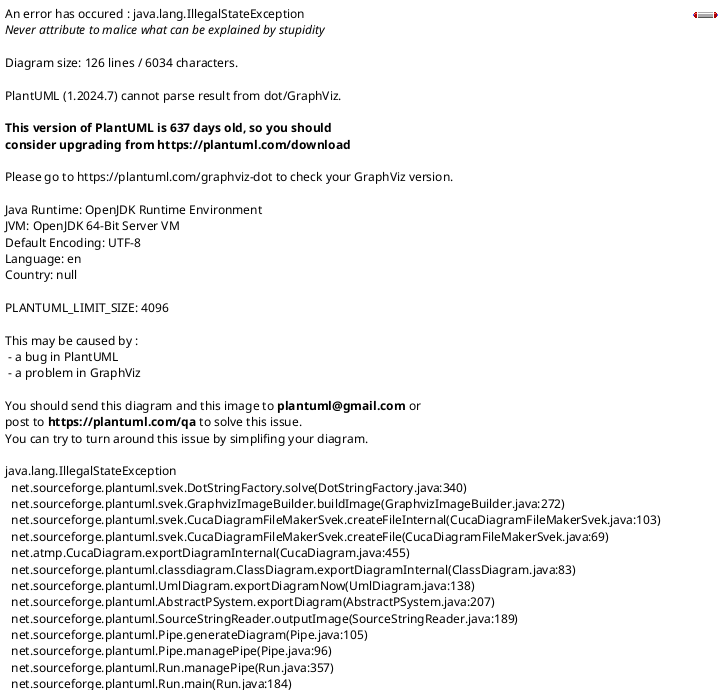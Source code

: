 @startuml


skinparam linetype polyline
skinparam linetype ortho

title: Partitioner
package org.springframework.batch.core.partition <<Frame>> {
    interface PartitionHandler {
        + Collection<StepExecution> handle(StepExecutionSplitter stepSplitter,StepExecution stepExecution) throws Exception
    }    
    class AbstractPartitionHandler implements PartitionHandler {
        # abstract Set<StepExecution> doHandle(StepExecution managerStepExecution,Set<StepExecution> partitionStepExecutions) throws Exception
        + Collection<StepExecution> handle(final StepExecutionSplitter stepSplitter,final StepExecution managerStepExecution) throws Exception
    }
    note right
    Set<StepExecution> stepExecutions = stepSplitter.split(managerStepExecution, gridSize)
    return doHandle(managerStepExecution, stepExecutions)
    end note

    class TaskExecutorPartitionHandler extends AbstractPartitionHandler implements StepHolder, InitializingBean {
        - TaskExecutor taskExecutor = new SyncTaskExecutor()
        - Step step
        # Set<StepExecution> doHandle(StepExecution managerStepExecution,Set<StepExecution> partitionStepExecutions) throws Exception
        # FutureTask<StepExecution> createTask(final Step step, final StepExecution stepExecution)
    }
    note right 
    class TaskExecutorPartitionHandler extends AbstractPartitionHandler implements StepHolder, InitializingBean {
        private TaskExecutor taskExecutor = new SyncTaskExecutor();

        protected Set<StepExecution> doHandle(StepExecution managerStepExecution, Set<StepExecution> partitionStepExecutions) throws Exception {
            Set<Future<StepExecution>> tasks = new HashSet<>(getGridSize());
            for (StepExecution stepExecution : partitionStepExecutions) {
                FutureTask<StepExecution> task = createTask(step, stepExecution);
                taskExecutor.execute(task);
                tasks.add(task);
            }
        }
    }
    end note
    interface StepExecutionSplitter {
        + String getStepName()
        + Set<StepExecution> split(StepExecution stepExecution,int gridSize) throws JobExecutionException
    }
    class SimpleStepExecutionSplitter implements StepExecutionSplitter, InitializingBean {
        - {static} String STEP_NAME_SEPARATOR = ":"
        - JobRepository jobRepository
        - String stepName
        - Partitioner partitioner
        + SimpleStepExecutionSplitter(JobRepository jobRepository, boolean allowStartIfComplete, String stepName,Partitioner partitioner)
        + Set<StepExecution> split(StepExecution stepExecution, int gridSize) throws JobExecutionException
    }
    interface Partitioner {
        + Map<String, ExecutionContext> partition(int gridSize)
    }
    interface PartitionNameProvider {
         + Collection<String> getPartitionNames(int gridSize)
    }
    class SimplePartitioner implements Partitioner {
     - static final String PARTITION_KEY = "partition"
     + Map<String, ExecutionContext> partition(int gridSize)
    }
    class MultiResourcePartitioner implements Partitioner {
     - static final String DEFAULT_KEY_NAME = "fileName"
     - static final String PARTITION_KEY = "partition"
     - Resource[] resources = new Resource[0]
     - String keyName = DEFAULT_KEY_NAME
     + Map<String, ExecutionContext> partition(int gridSize)
    }
    
    MultiResourcePartitioner -down-> Partitioner : partition(int gridSize)
    SimplePartitioner -down-> Partitioner : partition(int gridSize)
    AbstractPartitionHandler -down-> PartitionHandler : doHandle(StepExecution managerStepExecution,Set<StepExecution> partitionStepExecutions)
}


package org.springframework.batch.integration.partition <<Frame>> {

    class MessageChannelPartitionHandler extends AbstractPartitionHandler implements InitializingBean {
        - MessagingTemplate messagingGateway
        - PollableChannel replyChannel
        - String stepName
        - long pollInterval = 10000
        - JobExplorer jobExplorer
        - DataSource dataSource
        + void afterPropertiesSet()
        # Set<StepExecution> doHandle(StepExecution managerStepExecution,Set<StepExecution> partitionStepExecutions) throws Exception
        - Set<StepExecution> pollReplies(final StepExecution managerStepExecution, final Set<StepExecution> split) throws Exception
        - Set<StepExecution> receiveReplies(PollableChannel currentReplyChannel)
        - Message<StepExecutionRequest> createMessage(int sequenceNumber, int sequenceSize,StepExecutionRequest stepExecutionRequest, PollableChannel replyChannel)
    }
    note right
    import org.springframework.batch.poller.DirectPoller;
    import org.springframework.batch.poller.Poller;
    import org.springframework.integration.annotation.Aggregator;
    import org.springframework.integration.annotation.MessageEndpoint;
    import org.springframework.integration.annotation.Payloads;
    import org.springframework.integration.channel.QueueChannel;
    import org.springframework.integration.core.MessagingTemplate;

    for (StepExecution stepExecution : partitionStepExecutions) {
        Message<StepExecutionRequest> request = createMessage(count++, partitionStepExecutions.size(),new StepExecutionRequest(stepName, stepExecution.getJobExecutionId(), stepExecution.getId()),replyChannel);
        messagingGateway.send(request);
    }
    end note
    class StepExecutionRequestHandler {
        - JobExplorer jobExplorer
        - StepLocator stepLocator
        + StepExecution handle(StepExecutionRequest request)
    }
    note right
    @MessageEndpoint
    public class StepExecutionRequestHandler {
	    @ServiceActivator
	    public StepExecution handle(StepExecutionRequest request) {
            StepExecution stepExecution = jobExplorer.getStepExecution(jobExecutionId, stepExecutionId);
            String stepName = request.getStepName();
            Step step = stepLocator.getStep(stepName);
            step.execute(stepExecution);
        }        
    }
    end note
}


@enduml
